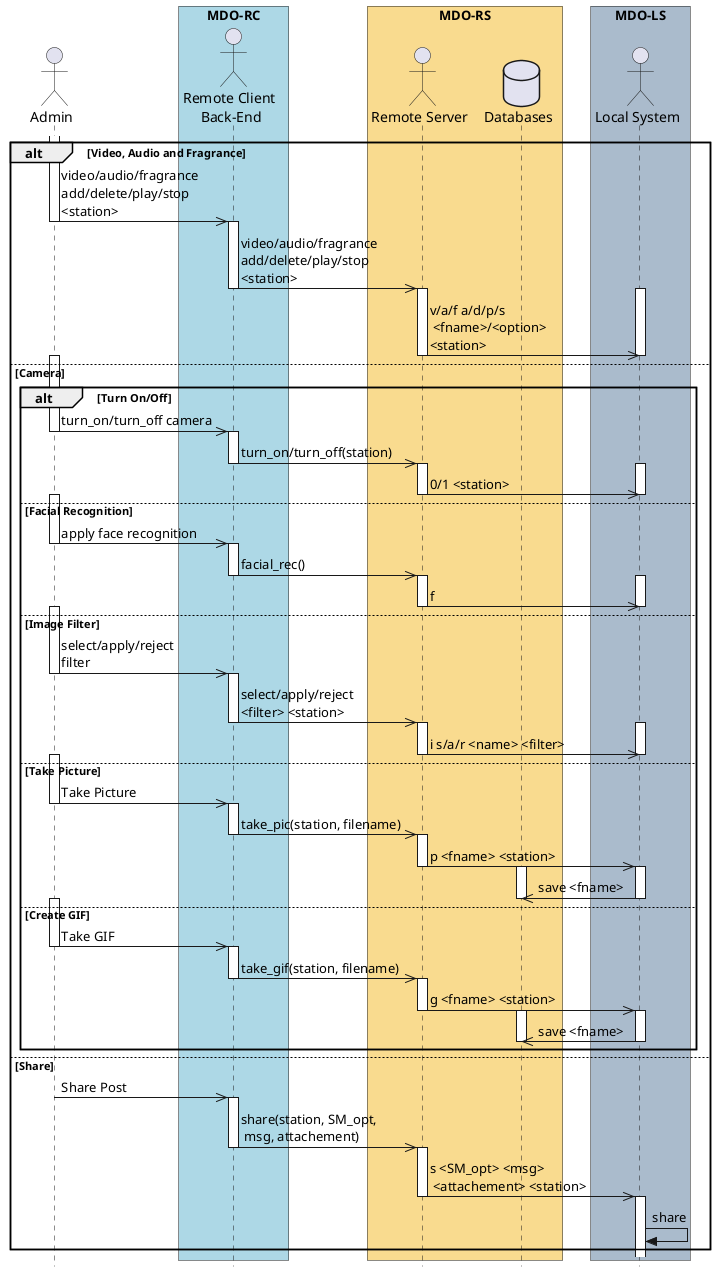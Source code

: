   @startuml
  ' ---------- SETUP ----------------
  ' strict uml style and hide footboxes
  skinparam style strictuml
  hide footbox
  ' for anchors and duration this may be required (uncomment)
  ' !pragma teoz true

  ' ---------- Declaring participants
  ' participant Participant as Foo
  
  actor Admin
  box "MDO-RC" #LightBlue
  'boundary "UI" as UI
  'control "UI Engine" as UIE
  actor "Remote Client \nBack-End" as RC
  endbox
  box "MDO-RS" #f9db8f
  actor "Remote Server" as RS
  database "Databases" as DB
  endbox
  box "MDO-LS" #aabbcc
  actor "Local System" as LS
  endbox
  ' entity      Entity      as Foo4
  ' database    Database    as Foo5
  ' collections Collections as Foo6
  ' queue       Queue       as Foo7

  ' async message
  '== Application start == 
  'Test Operation (if Admin)
    alt Video, Audio and Fragrance
     activate Admin
     Admin ->> RC --++ : video/audio/fragrance\nadd/delete/play/stop\n<station>
     'deactivate Admin
     'activate RC
     RC ->> RS :  video/audio/fragrance\nadd/delete/play/stop\n<station>
     deactivate RC
     activate RS
     activate LS
     RS ->> LS : v/a/f a/d/p/s \n <fname>/<option>\n<station>
     deactivate RS
     deactivate LS
    else Camera
     alt Turn On/Off
      activate Admin
      Admin ->> RC --++ : turn_on/turn_off camera
      RC ->> RS --++ : turn_on/turn_off(station)
      activate LS
      RS ->> LS -- : 0/1 <station>
      deactivate LS      
     else Facial Recognition
      activate Admin
      Admin ->> RC --++ : apply face recognition
      RC ->> RS --++ : facial_rec()
      activate LS
      RS ->> LS -- : f
      deactivate LS
     else Image Filter
      activate Admin
      Admin ->> RC --++: select/apply/reject\nfilter
      RC ->> RS --++: select/apply/reject\n<filter> <station>
      activate LS
      RS ->> LS -- : i s/a/r <name> <filter>
      deactivate LS
     else Take Picture
      activate Admin
      Admin ->> RC --++ : Take Picture
      RC ->> RS --++ : take_pic(station, filename)
      RS ->> LS --++ : p <fname> <station>
      activate DB 
      LS ->> DB -- : save <fname>
      deactivate DB
     else Create GIF
      activate Admin
      Admin ->> RC --++ : Take GIF
      RC ->> RS --++ : take_gif(station, filename)
      RS ->> LS --++ : g <fname> <station>
      activate DB 
      LS ->> DB -- : save <fname>
      deactivate DB
     end
    else Share
     activate Admin
     Admin ->> RC --++ : Share Post
     RC ->> RS --++ : share(station, SM_opt,\n msg, attachement)
     RS ->> LS --++ : s <SM_opt> <msg>\n <attachement> <station>  
     LS -> LS : share  
   end
   
' =========================== ZE das couves ==============================='
'  LS -> UIE: show Image Filter view
'  UIE -> User: visual feedback
'  ref over User, GRE, UIE, LS: Image Filter
' -------
'    else Take Pic
'    LS -> UIE: show Pic view
'    UIE -> User: visual feedback
'    ref over User, GRE, UIE, LS: Picture mode
' -------
'    else Create GIF
'    LS -> UIE: show GIF view
'    UIE -> User: visual feedback
'    ref over User, GRE, UIE, LS: GIF mode
'    '' LS -> LS: process gesture \ncallback
'    '' LS -> UIE: provide output
'    '' UIE -> User: visual feedback
'    ' end alt
'    end 
' end par
'  end
		

  @enduml
